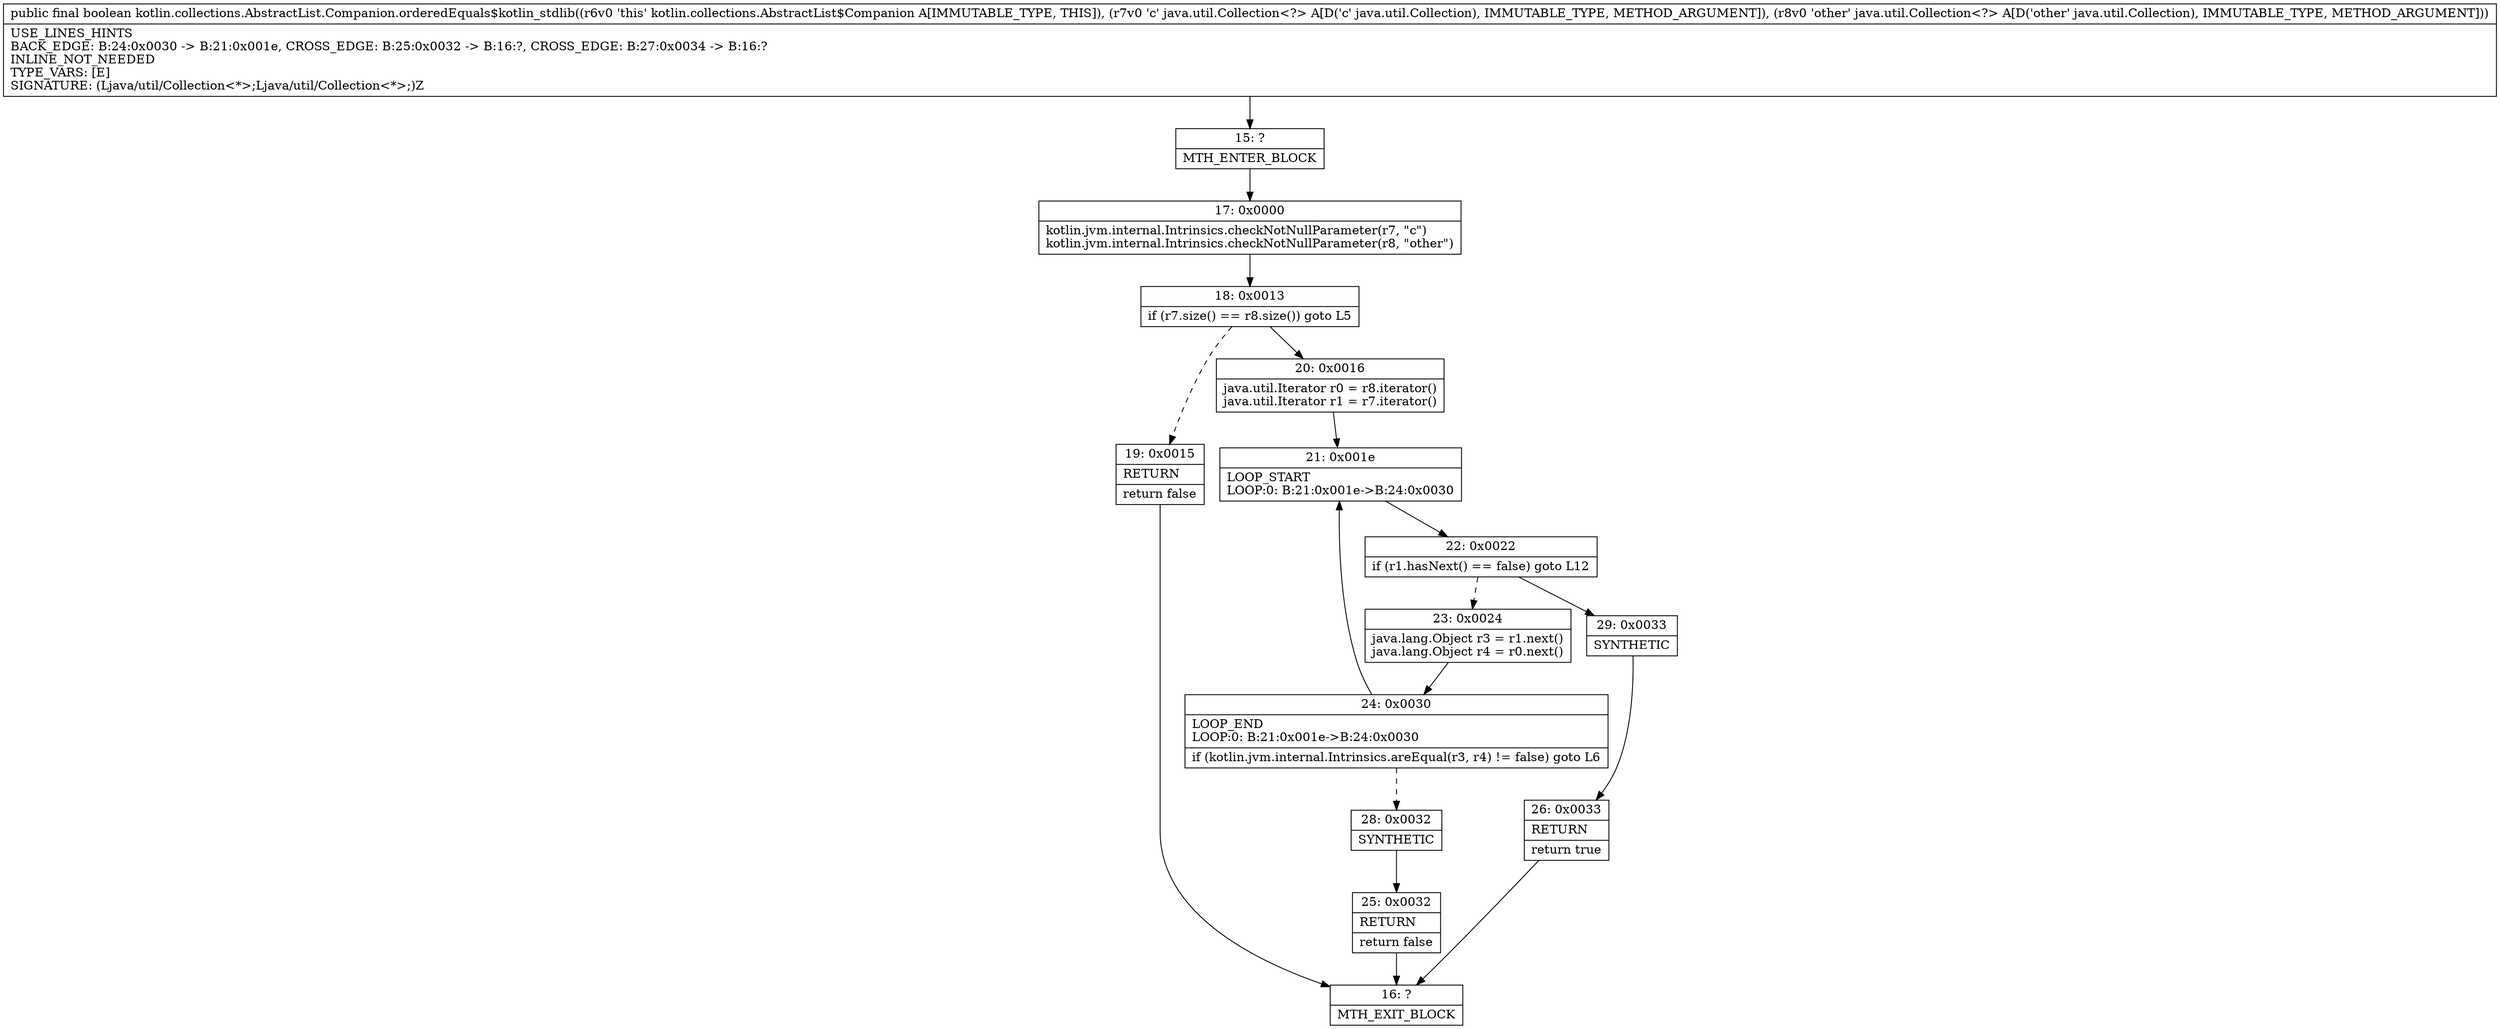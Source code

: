 digraph "CFG forkotlin.collections.AbstractList.Companion.orderedEquals$kotlin_stdlib(Ljava\/util\/Collection;Ljava\/util\/Collection;)Z" {
Node_15 [shape=record,label="{15\:\ ?|MTH_ENTER_BLOCK\l}"];
Node_17 [shape=record,label="{17\:\ 0x0000|kotlin.jvm.internal.Intrinsics.checkNotNullParameter(r7, \"c\")\lkotlin.jvm.internal.Intrinsics.checkNotNullParameter(r8, \"other\")\l}"];
Node_18 [shape=record,label="{18\:\ 0x0013|if (r7.size() == r8.size()) goto L5\l}"];
Node_19 [shape=record,label="{19\:\ 0x0015|RETURN\l|return false\l}"];
Node_16 [shape=record,label="{16\:\ ?|MTH_EXIT_BLOCK\l}"];
Node_20 [shape=record,label="{20\:\ 0x0016|java.util.Iterator r0 = r8.iterator()\ljava.util.Iterator r1 = r7.iterator()\l}"];
Node_21 [shape=record,label="{21\:\ 0x001e|LOOP_START\lLOOP:0: B:21:0x001e\-\>B:24:0x0030\l}"];
Node_22 [shape=record,label="{22\:\ 0x0022|if (r1.hasNext() == false) goto L12\l}"];
Node_23 [shape=record,label="{23\:\ 0x0024|java.lang.Object r3 = r1.next()\ljava.lang.Object r4 = r0.next()\l}"];
Node_24 [shape=record,label="{24\:\ 0x0030|LOOP_END\lLOOP:0: B:21:0x001e\-\>B:24:0x0030\l|if (kotlin.jvm.internal.Intrinsics.areEqual(r3, r4) != false) goto L6\l}"];
Node_28 [shape=record,label="{28\:\ 0x0032|SYNTHETIC\l}"];
Node_25 [shape=record,label="{25\:\ 0x0032|RETURN\l|return false\l}"];
Node_29 [shape=record,label="{29\:\ 0x0033|SYNTHETIC\l}"];
Node_26 [shape=record,label="{26\:\ 0x0033|RETURN\l|return true\l}"];
MethodNode[shape=record,label="{public final boolean kotlin.collections.AbstractList.Companion.orderedEquals$kotlin_stdlib((r6v0 'this' kotlin.collections.AbstractList$Companion A[IMMUTABLE_TYPE, THIS]), (r7v0 'c' java.util.Collection\<?\> A[D('c' java.util.Collection), IMMUTABLE_TYPE, METHOD_ARGUMENT]), (r8v0 'other' java.util.Collection\<?\> A[D('other' java.util.Collection), IMMUTABLE_TYPE, METHOD_ARGUMENT]))  | USE_LINES_HINTS\lBACK_EDGE: B:24:0x0030 \-\> B:21:0x001e, CROSS_EDGE: B:25:0x0032 \-\> B:16:?, CROSS_EDGE: B:27:0x0034 \-\> B:16:?\lINLINE_NOT_NEEDED\lTYPE_VARS: [E]\lSIGNATURE: (Ljava\/util\/Collection\<*\>;Ljava\/util\/Collection\<*\>;)Z\l}"];
MethodNode -> Node_15;Node_15 -> Node_17;
Node_17 -> Node_18;
Node_18 -> Node_19[style=dashed];
Node_18 -> Node_20;
Node_19 -> Node_16;
Node_20 -> Node_21;
Node_21 -> Node_22;
Node_22 -> Node_23[style=dashed];
Node_22 -> Node_29;
Node_23 -> Node_24;
Node_24 -> Node_21;
Node_24 -> Node_28[style=dashed];
Node_28 -> Node_25;
Node_25 -> Node_16;
Node_29 -> Node_26;
Node_26 -> Node_16;
}

